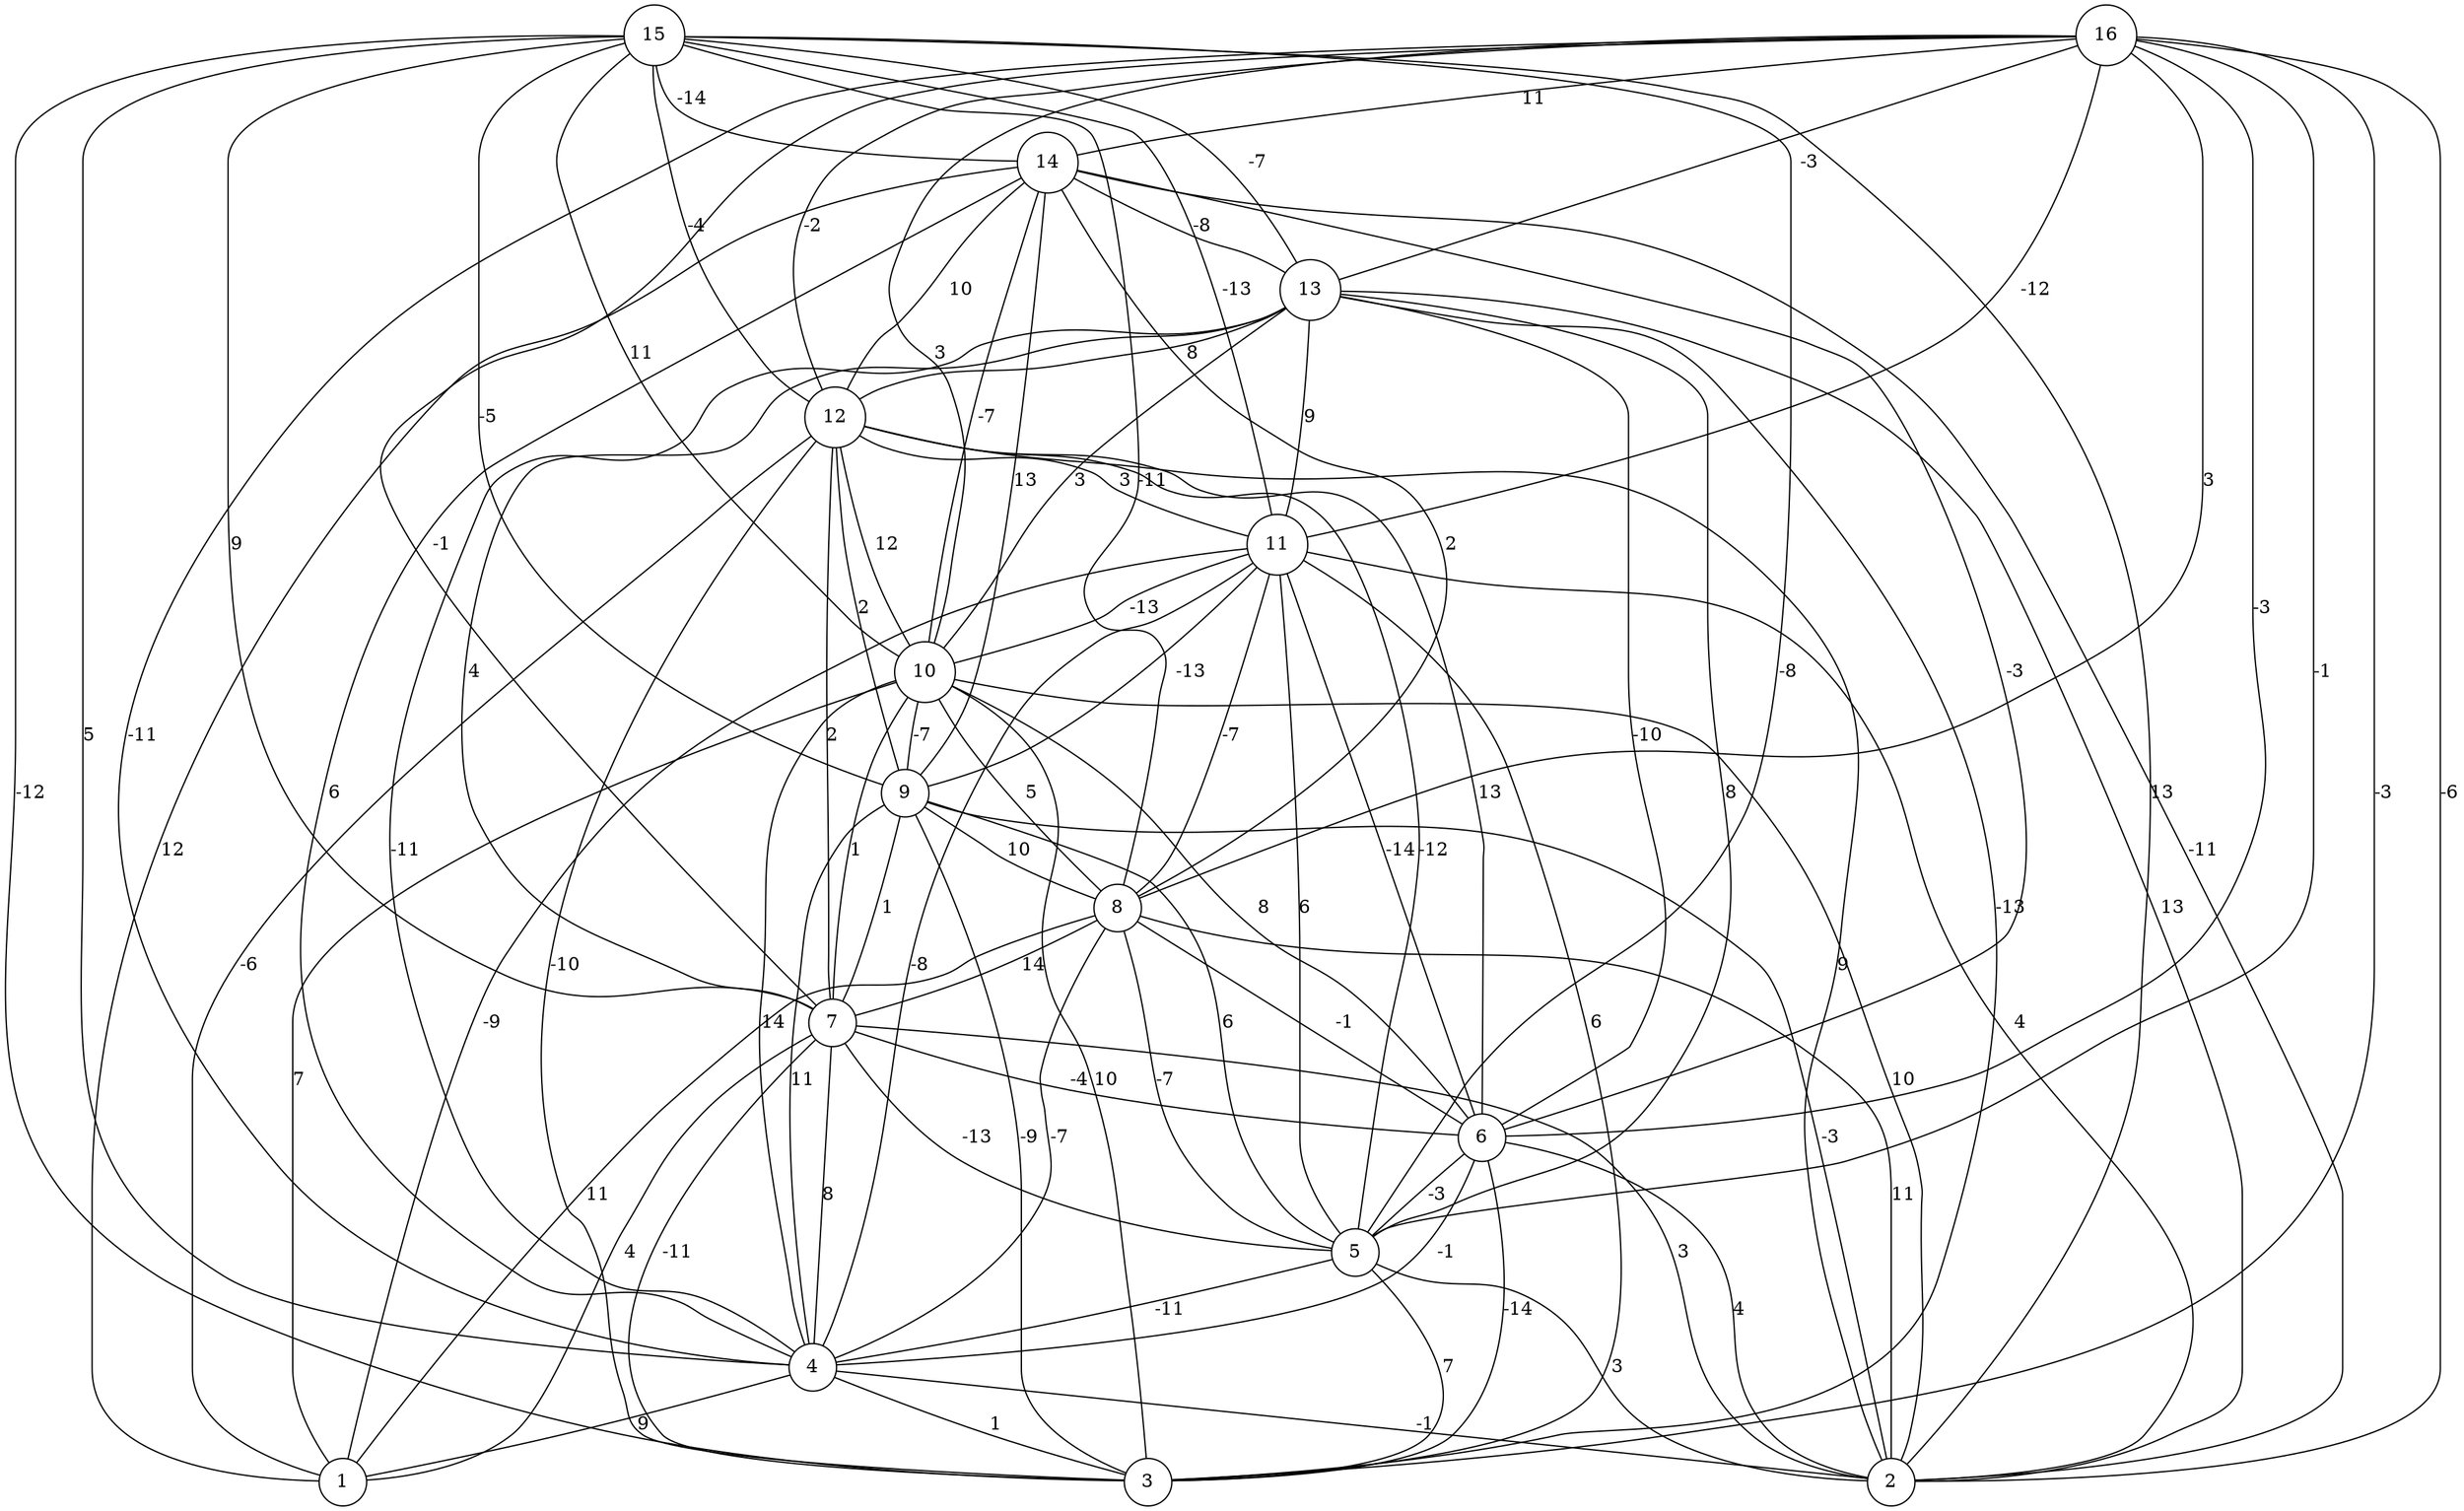 graph { 
	 fontname="Helvetica,Arial,sans-serif" 
	 node [shape = circle]; 
	 16 -- 2 [label = "-6"];
	 16 -- 3 [label = "-3"];
	 16 -- 4 [label = "-11"];
	 16 -- 5 [label = "-1"];
	 16 -- 6 [label = "-3"];
	 16 -- 7 [label = "-1"];
	 16 -- 8 [label = "3"];
	 16 -- 10 [label = "3"];
	 16 -- 11 [label = "-12"];
	 16 -- 12 [label = "-2"];
	 16 -- 13 [label = "-3"];
	 16 -- 14 [label = "11"];
	 15 -- 2 [label = "13"];
	 15 -- 3 [label = "-12"];
	 15 -- 4 [label = "5"];
	 15 -- 5 [label = "-8"];
	 15 -- 7 [label = "9"];
	 15 -- 8 [label = "-11"];
	 15 -- 9 [label = "-5"];
	 15 -- 10 [label = "11"];
	 15 -- 11 [label = "-13"];
	 15 -- 12 [label = "-4"];
	 15 -- 13 [label = "-7"];
	 15 -- 14 [label = "-14"];
	 14 -- 1 [label = "12"];
	 14 -- 2 [label = "-11"];
	 14 -- 4 [label = "6"];
	 14 -- 6 [label = "-3"];
	 14 -- 8 [label = "2"];
	 14 -- 9 [label = "13"];
	 14 -- 10 [label = "-7"];
	 14 -- 12 [label = "10"];
	 14 -- 13 [label = "-8"];
	 13 -- 2 [label = "13"];
	 13 -- 3 [label = "-13"];
	 13 -- 4 [label = "-11"];
	 13 -- 5 [label = "8"];
	 13 -- 6 [label = "-10"];
	 13 -- 7 [label = "4"];
	 13 -- 10 [label = "3"];
	 13 -- 11 [label = "9"];
	 13 -- 12 [label = "8"];
	 12 -- 1 [label = "-6"];
	 12 -- 2 [label = "9"];
	 12 -- 3 [label = "-10"];
	 12 -- 5 [label = "-12"];
	 12 -- 6 [label = "13"];
	 12 -- 7 [label = "2"];
	 12 -- 9 [label = "2"];
	 12 -- 10 [label = "12"];
	 12 -- 11 [label = "3"];
	 11 -- 1 [label = "-9"];
	 11 -- 2 [label = "4"];
	 11 -- 3 [label = "6"];
	 11 -- 4 [label = "-8"];
	 11 -- 5 [label = "6"];
	 11 -- 6 [label = "-14"];
	 11 -- 8 [label = "-7"];
	 11 -- 9 [label = "-13"];
	 11 -- 10 [label = "-13"];
	 10 -- 1 [label = "7"];
	 10 -- 2 [label = "10"];
	 10 -- 3 [label = "10"];
	 10 -- 4 [label = "14"];
	 10 -- 6 [label = "8"];
	 10 -- 7 [label = "1"];
	 10 -- 8 [label = "5"];
	 10 -- 9 [label = "-7"];
	 9 -- 2 [label = "-3"];
	 9 -- 3 [label = "-9"];
	 9 -- 4 [label = "11"];
	 9 -- 5 [label = "6"];
	 9 -- 7 [label = "1"];
	 9 -- 8 [label = "10"];
	 8 -- 1 [label = "11"];
	 8 -- 2 [label = "11"];
	 8 -- 4 [label = "-7"];
	 8 -- 5 [label = "-7"];
	 8 -- 6 [label = "-1"];
	 8 -- 7 [label = "14"];
	 7 -- 1 [label = "4"];
	 7 -- 2 [label = "3"];
	 7 -- 3 [label = "-11"];
	 7 -- 4 [label = "8"];
	 7 -- 5 [label = "-13"];
	 7 -- 6 [label = "-4"];
	 6 -- 2 [label = "4"];
	 6 -- 3 [label = "-14"];
	 6 -- 4 [label = "-1"];
	 6 -- 5 [label = "-3"];
	 5 -- 2 [label = "3"];
	 5 -- 3 [label = "7"];
	 5 -- 4 [label = "-11"];
	 4 -- 1 [label = "9"];
	 4 -- 2 [label = "-1"];
	 4 -- 3 [label = "1"];
	 1;
	 2;
	 3;
	 4;
	 5;
	 6;
	 7;
	 8;
	 9;
	 10;
	 11;
	 12;
	 13;
	 14;
	 15;
	 16;
}
